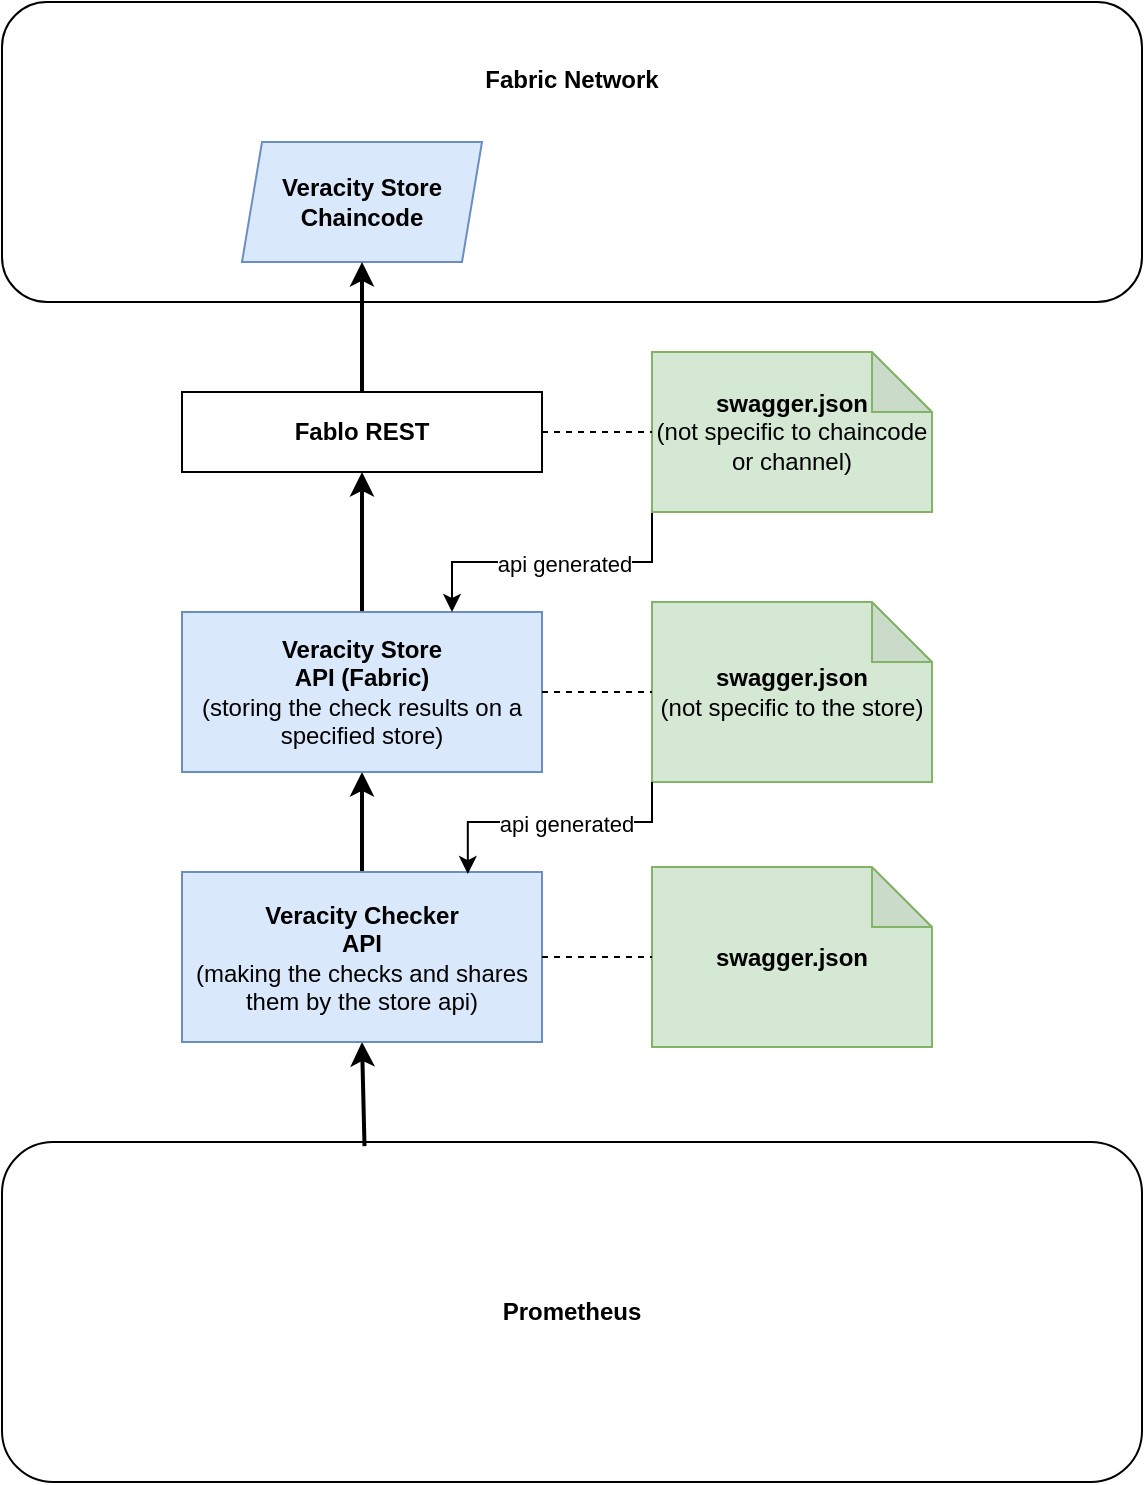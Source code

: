 <mxfile version="24.0.7" type="device">
  <diagram name="1 oldal" id="DJFRvh48BGnQQodWwq8x">
    <mxGraphModel dx="1386" dy="871" grid="1" gridSize="10" guides="1" tooltips="1" connect="1" arrows="1" fold="1" page="1" pageScale="1" pageWidth="827" pageHeight="1169" math="0" shadow="0">
      <root>
        <mxCell id="0" />
        <mxCell id="1" parent="0" />
        <mxCell id="JkGa_85w-0cmgamtiCLm-1" value="&lt;b&gt;Prometheus&lt;/b&gt;" style="rounded=1;whiteSpace=wrap;html=1;" vertex="1" parent="1">
          <mxGeometry x="150" y="650" width="570" height="170" as="geometry" />
        </mxCell>
        <mxCell id="JkGa_85w-0cmgamtiCLm-12" style="edgeStyle=orthogonalEdgeStyle;rounded=0;orthogonalLoop=1;jettySize=auto;html=1;exitX=0.5;exitY=0;exitDx=0;exitDy=0;entryX=0.5;entryY=1;entryDx=0;entryDy=0;strokeWidth=2;" edge="1" parent="1" source="JkGa_85w-0cmgamtiCLm-2" target="JkGa_85w-0cmgamtiCLm-3">
          <mxGeometry relative="1" as="geometry" />
        </mxCell>
        <mxCell id="JkGa_85w-0cmgamtiCLm-2" value="&lt;b&gt;Veracity Checker&lt;br&gt;API&lt;br&gt;&lt;/b&gt;(making the checks and shares them by the store api)" style="rounded=0;whiteSpace=wrap;html=1;fillColor=#dae8fc;strokeColor=#6c8ebf;" vertex="1" parent="1">
          <mxGeometry x="240" y="515" width="180" height="85" as="geometry" />
        </mxCell>
        <mxCell id="JkGa_85w-0cmgamtiCLm-13" style="edgeStyle=orthogonalEdgeStyle;rounded=0;orthogonalLoop=1;jettySize=auto;html=1;exitX=0.5;exitY=0;exitDx=0;exitDy=0;entryX=0.5;entryY=1;entryDx=0;entryDy=0;strokeWidth=2;" edge="1" parent="1" source="JkGa_85w-0cmgamtiCLm-3" target="JkGa_85w-0cmgamtiCLm-7">
          <mxGeometry relative="1" as="geometry" />
        </mxCell>
        <mxCell id="JkGa_85w-0cmgamtiCLm-3" value="&lt;b&gt;Veracity Store&lt;br&gt;API (Fabric)&lt;/b&gt;&lt;br&gt;(storing the check results on a specified store)" style="rounded=0;whiteSpace=wrap;html=1;fillColor=#dae8fc;strokeColor=#6c8ebf;" vertex="1" parent="1">
          <mxGeometry x="240" y="385" width="180" height="80" as="geometry" />
        </mxCell>
        <mxCell id="JkGa_85w-0cmgamtiCLm-7" value="&lt;b&gt;Fablo REST&lt;/b&gt;" style="rounded=0;whiteSpace=wrap;html=1;" vertex="1" parent="1">
          <mxGeometry x="240" y="275" width="180" height="40" as="geometry" />
        </mxCell>
        <mxCell id="JkGa_85w-0cmgamtiCLm-8" value="" style="group;fillColor=none;strokeColor=none;" vertex="1" connectable="0" parent="1">
          <mxGeometry x="150" y="80" width="570" height="150" as="geometry" />
        </mxCell>
        <mxCell id="JkGa_85w-0cmgamtiCLm-4" value="&lt;b&gt;Fabric Network&lt;/b&gt;&lt;div&gt;&lt;b&gt;&lt;br&gt;&lt;/b&gt;&lt;/div&gt;&lt;div&gt;&lt;b&gt;&lt;br&gt;&lt;/b&gt;&lt;/div&gt;&lt;div&gt;&lt;b&gt;&lt;br&gt;&lt;/b&gt;&lt;/div&gt;&lt;div&gt;&lt;b&gt;&lt;br&gt;&lt;/b&gt;&lt;/div&gt;&lt;div&gt;&lt;b&gt;&lt;br&gt;&lt;/b&gt;&lt;/div&gt;" style="rounded=1;whiteSpace=wrap;html=1;" vertex="1" parent="JkGa_85w-0cmgamtiCLm-8">
          <mxGeometry width="570" height="150" as="geometry" />
        </mxCell>
        <mxCell id="JkGa_85w-0cmgamtiCLm-6" value="&lt;b&gt;Veracity Store&lt;br&gt;Chaincode&lt;/b&gt;" style="shape=parallelogram;perimeter=parallelogramPerimeter;whiteSpace=wrap;html=1;fixedSize=1;size=10;fillColor=#dae8fc;strokeColor=#6c8ebf;" vertex="1" parent="JkGa_85w-0cmgamtiCLm-8">
          <mxGeometry x="120" y="70" width="120" height="60" as="geometry" />
        </mxCell>
        <mxCell id="JkGa_85w-0cmgamtiCLm-11" value="" style="endArrow=classic;html=1;rounded=0;entryX=0.5;entryY=1;entryDx=0;entryDy=0;strokeWidth=2;exitX=0.318;exitY=0.012;exitDx=0;exitDy=0;exitPerimeter=0;" edge="1" parent="1" source="JkGa_85w-0cmgamtiCLm-1" target="JkGa_85w-0cmgamtiCLm-2">
          <mxGeometry width="50" height="50" relative="1" as="geometry">
            <mxPoint x="390" y="470" as="sourcePoint" />
            <mxPoint x="440" y="420" as="targetPoint" />
          </mxGeometry>
        </mxCell>
        <mxCell id="JkGa_85w-0cmgamtiCLm-14" style="edgeStyle=orthogonalEdgeStyle;rounded=0;orthogonalLoop=1;jettySize=auto;html=1;exitX=0.5;exitY=0;exitDx=0;exitDy=0;entryX=0.5;entryY=1;entryDx=0;entryDy=0;strokeWidth=2;" edge="1" parent="1" source="JkGa_85w-0cmgamtiCLm-7" target="JkGa_85w-0cmgamtiCLm-6">
          <mxGeometry relative="1" as="geometry" />
        </mxCell>
        <mxCell id="JkGa_85w-0cmgamtiCLm-17" value="&lt;b&gt;Veracity Checker&lt;br&gt;API&lt;br&gt;&lt;/b&gt;(making the checks and shares them by the store api)" style="rounded=0;whiteSpace=wrap;html=1;fillColor=#dae8fc;strokeColor=#6c8ebf;" vertex="1" parent="1">
          <mxGeometry x="240" y="515" width="180" height="85" as="geometry" />
        </mxCell>
        <mxCell id="JkGa_85w-0cmgamtiCLm-21" value="&lt;b&gt;swagger.json&lt;/b&gt;&lt;br&gt;(not specific to the store)" style="shape=note;whiteSpace=wrap;html=1;backgroundOutline=1;darkOpacity=0.05;fillColor=#d5e8d4;strokeColor=#82b366;" vertex="1" parent="1">
          <mxGeometry x="475" y="380" width="140" height="90" as="geometry" />
        </mxCell>
        <mxCell id="JkGa_85w-0cmgamtiCLm-22" value="&lt;b&gt;swagger.json&lt;/b&gt;" style="shape=note;whiteSpace=wrap;html=1;backgroundOutline=1;darkOpacity=0.05;fillColor=#d5e8d4;strokeColor=#82b366;" vertex="1" parent="1">
          <mxGeometry x="475" y="512.5" width="140" height="90" as="geometry" />
        </mxCell>
        <mxCell id="JkGa_85w-0cmgamtiCLm-23" style="edgeStyle=orthogonalEdgeStyle;rounded=0;orthogonalLoop=1;jettySize=auto;html=1;exitX=1;exitY=0.5;exitDx=0;exitDy=0;entryX=0;entryY=0.5;entryDx=0;entryDy=0;entryPerimeter=0;dashed=1;endArrow=none;endFill=0;" edge="1" parent="1" source="JkGa_85w-0cmgamtiCLm-3" target="JkGa_85w-0cmgamtiCLm-21">
          <mxGeometry relative="1" as="geometry" />
        </mxCell>
        <mxCell id="JkGa_85w-0cmgamtiCLm-24" style="edgeStyle=orthogonalEdgeStyle;rounded=0;orthogonalLoop=1;jettySize=auto;html=1;exitX=1;exitY=0.5;exitDx=0;exitDy=0;entryX=0;entryY=0.5;entryDx=0;entryDy=0;entryPerimeter=0;dashed=1;endArrow=none;endFill=0;" edge="1" parent="1" source="JkGa_85w-0cmgamtiCLm-17" target="JkGa_85w-0cmgamtiCLm-22">
          <mxGeometry relative="1" as="geometry">
            <mxPoint x="430" y="435" as="sourcePoint" />
            <mxPoint x="485" y="435" as="targetPoint" />
          </mxGeometry>
        </mxCell>
        <mxCell id="JkGa_85w-0cmgamtiCLm-27" style="edgeStyle=orthogonalEdgeStyle;rounded=0;orthogonalLoop=1;jettySize=auto;html=1;exitX=0;exitY=1;exitDx=0;exitDy=0;exitPerimeter=0;entryX=0.75;entryY=0;entryDx=0;entryDy=0;" edge="1" parent="1" source="JkGa_85w-0cmgamtiCLm-25" target="JkGa_85w-0cmgamtiCLm-3">
          <mxGeometry relative="1" as="geometry" />
        </mxCell>
        <mxCell id="JkGa_85w-0cmgamtiCLm-28" value="api generated" style="edgeLabel;html=1;align=center;verticalAlign=middle;resizable=0;points=[];" vertex="1" connectable="0" parent="JkGa_85w-0cmgamtiCLm-27">
          <mxGeometry x="0.142" y="1" relative="1" as="geometry">
            <mxPoint x="16" as="offset" />
          </mxGeometry>
        </mxCell>
        <mxCell id="JkGa_85w-0cmgamtiCLm-25" value="&lt;b&gt;swagger.json&lt;/b&gt;&lt;div&gt;(not specific to chaincode or channel)&lt;/div&gt;" style="shape=note;whiteSpace=wrap;html=1;backgroundOutline=1;darkOpacity=0.05;fillColor=#d5e8d4;strokeColor=#82b366;" vertex="1" parent="1">
          <mxGeometry x="475" y="255" width="140" height="80" as="geometry" />
        </mxCell>
        <mxCell id="JkGa_85w-0cmgamtiCLm-26" style="edgeStyle=orthogonalEdgeStyle;rounded=0;orthogonalLoop=1;jettySize=auto;html=1;exitX=1;exitY=0.5;exitDx=0;exitDy=0;entryX=0;entryY=0.5;entryDx=0;entryDy=0;entryPerimeter=0;dashed=1;endArrow=none;endFill=0;" edge="1" parent="1" source="JkGa_85w-0cmgamtiCLm-7" target="JkGa_85w-0cmgamtiCLm-25">
          <mxGeometry relative="1" as="geometry">
            <mxPoint x="430" y="435" as="sourcePoint" />
            <mxPoint x="485" y="435" as="targetPoint" />
          </mxGeometry>
        </mxCell>
        <mxCell id="JkGa_85w-0cmgamtiCLm-29" style="edgeStyle=orthogonalEdgeStyle;rounded=0;orthogonalLoop=1;jettySize=auto;html=1;exitX=0;exitY=1;exitDx=0;exitDy=0;exitPerimeter=0;entryX=0.794;entryY=0.012;entryDx=0;entryDy=0;entryPerimeter=0;" edge="1" parent="1" source="JkGa_85w-0cmgamtiCLm-21" target="JkGa_85w-0cmgamtiCLm-17">
          <mxGeometry relative="1" as="geometry">
            <mxPoint x="485" y="480" as="sourcePoint" />
            <mxPoint x="385" y="535" as="targetPoint" />
            <Array as="points">
              <mxPoint x="475" y="490" />
              <mxPoint x="383" y="490" />
            </Array>
          </mxGeometry>
        </mxCell>
        <mxCell id="JkGa_85w-0cmgamtiCLm-30" value="api generated" style="edgeLabel;html=1;align=center;verticalAlign=middle;resizable=0;points=[];" vertex="1" connectable="0" parent="JkGa_85w-0cmgamtiCLm-29">
          <mxGeometry x="0.142" y="1" relative="1" as="geometry">
            <mxPoint x="16" as="offset" />
          </mxGeometry>
        </mxCell>
      </root>
    </mxGraphModel>
  </diagram>
</mxfile>
